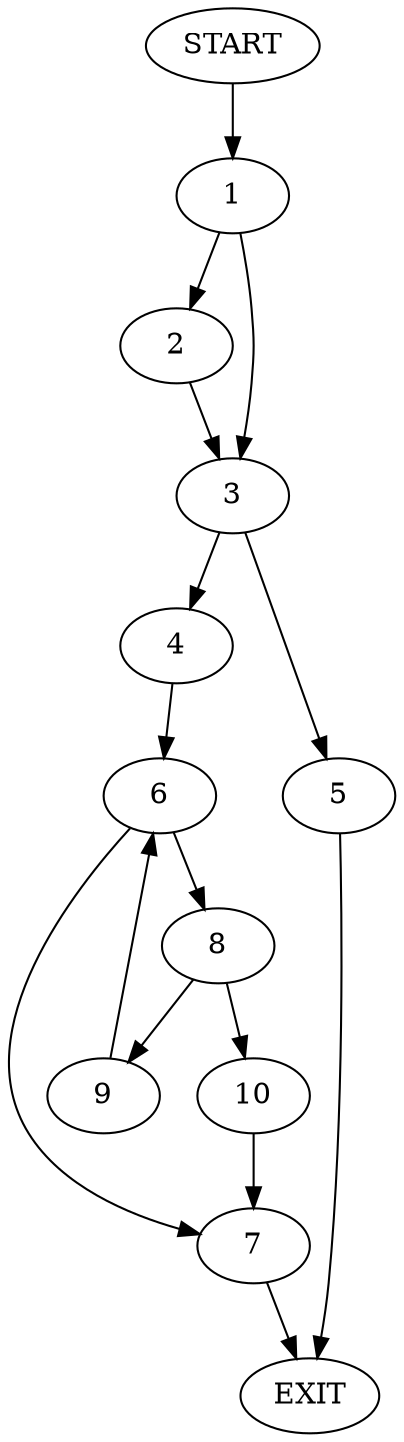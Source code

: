 digraph {
0 [label="START"]
11 [label="EXIT"]
0 -> 1
1 -> 2
1 -> 3
2 -> 3
3 -> 4
3 -> 5
5 -> 11
4 -> 6
6 -> 7
6 -> 8
7 -> 11
8 -> 9
8 -> 10
10 -> 7
9 -> 6
}
